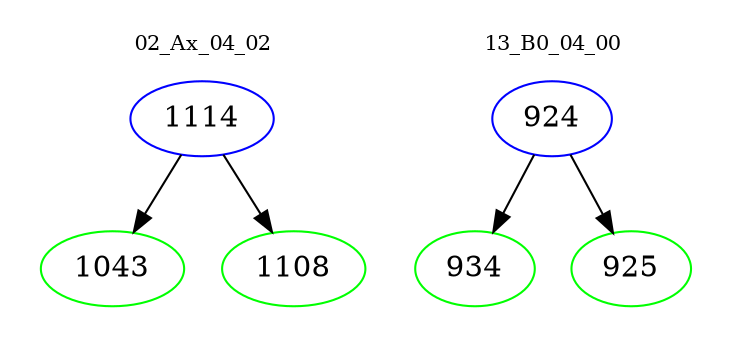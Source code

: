 digraph{
subgraph cluster_0 {
color = white
label = "02_Ax_04_02";
fontsize=10;
T0_1114 [label="1114", color="blue"]
T0_1114 -> T0_1043 [color="black"]
T0_1043 [label="1043", color="green"]
T0_1114 -> T0_1108 [color="black"]
T0_1108 [label="1108", color="green"]
}
subgraph cluster_1 {
color = white
label = "13_B0_04_00";
fontsize=10;
T1_924 [label="924", color="blue"]
T1_924 -> T1_934 [color="black"]
T1_934 [label="934", color="green"]
T1_924 -> T1_925 [color="black"]
T1_925 [label="925", color="green"]
}
}
